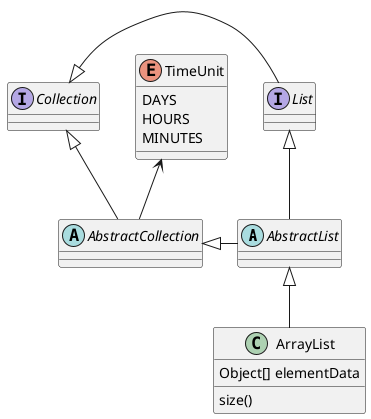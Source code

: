 @startuml

abstract class AbstractList
abstract AbstractCollection
interface List
interface Collection

List <|-- AbstractList
Collection <|-- AbstractCollection

Collection <|- List
AbstractCollection <|- AbstractList
AbstractList <|-- ArrayList

TimeUnit <-- AbstractCollection

class ArrayList {
Object[] elementData
size()
}

enum TimeUnit {
DAYS
HOURS
MINUTES
}

@enduml